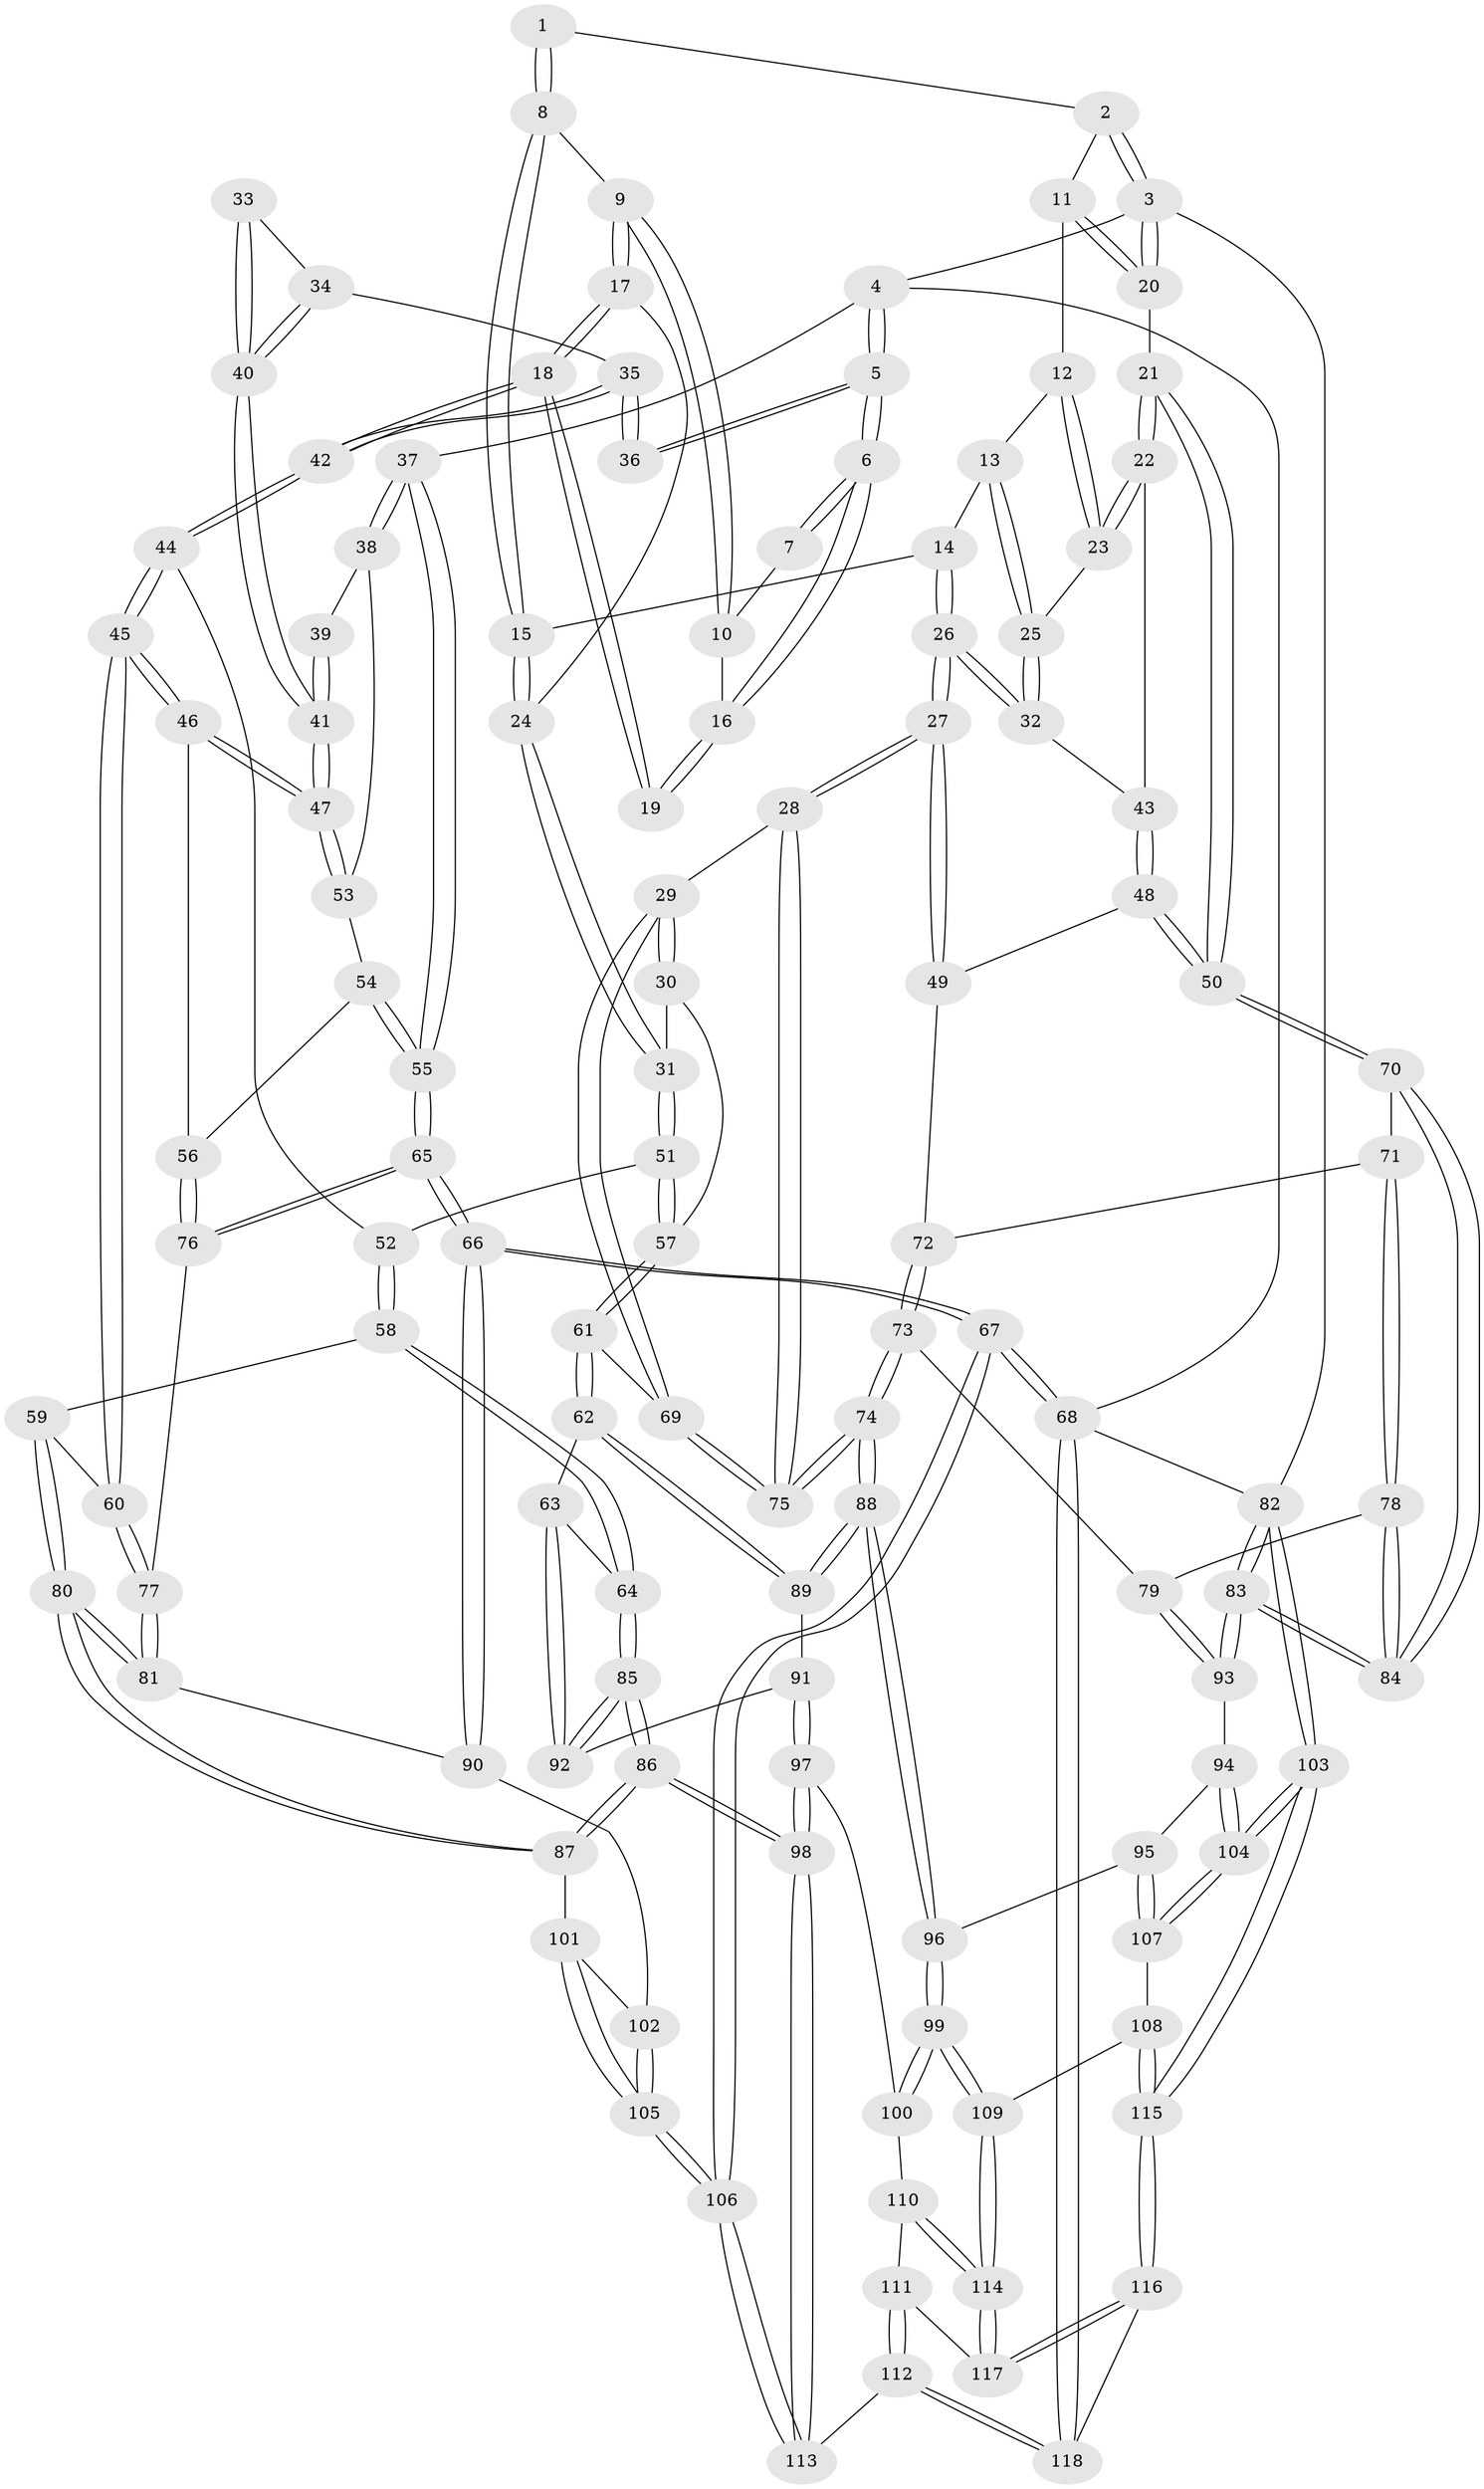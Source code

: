 // Generated by graph-tools (version 1.1) at 2025/11/02/27/25 16:11:52]
// undirected, 118 vertices, 292 edges
graph export_dot {
graph [start="1"]
  node [color=gray90,style=filled];
  1 [pos="+0.6430228044684543+0"];
  2 [pos="+0.7688622051622852+0"];
  3 [pos="+1+0"];
  4 [pos="+0+0"];
  5 [pos="+0+0"];
  6 [pos="+0+0"];
  7 [pos="+0.5379195030469942+0"];
  8 [pos="+0.5822927083189104+0.1064305774876737"];
  9 [pos="+0.4912337115579348+0.15346228955289068"];
  10 [pos="+0.4346409716095835+0.08718332738998015"];
  11 [pos="+0.7941338256801441+0.04633226356838487"];
  12 [pos="+0.7918865221941852+0.05893817027200785"];
  13 [pos="+0.7188123350352659+0.1583042023710468"];
  14 [pos="+0.6826640894488002+0.19021623699892556"];
  15 [pos="+0.6537502333722175+0.18611892385433118"];
  16 [pos="+0.34387290018705935+0.11332521334697401"];
  17 [pos="+0.4990270033734879+0.23668787648972842"];
  18 [pos="+0.32003657570863275+0.26436668270391284"];
  19 [pos="+0.3217294223572419+0.20554995916462762"];
  20 [pos="+1+0.2615215027709133"];
  21 [pos="+1+0.3088687470362109"];
  22 [pos="+0.8935943395688264+0.23552222969697356"];
  23 [pos="+0.8788153728688836+0.22813116664790353"];
  24 [pos="+0.5152287436031028+0.25137543501171"];
  25 [pos="+0.809789342248806+0.26484730729213696"];
  26 [pos="+0.7069462169923165+0.3650363842140652"];
  27 [pos="+0.70079303529414+0.3880929300018285"];
  28 [pos="+0.6916550724616917+0.39358218113471904"];
  29 [pos="+0.673946397105835+0.3988429885066158"];
  30 [pos="+0.5511862733412934+0.32098110663667356"];
  31 [pos="+0.5299631509420252+0.3009532871245519"];
  32 [pos="+0.7899213737172923+0.2895497747247684"];
  33 [pos="+0.116401269655762+0.2543395508237365"];
  34 [pos="+0.1954999019046711+0.26601613982254035"];
  35 [pos="+0.21706520495596804+0.2526805519804106"];
  36 [pos="+0.0970371460938486+0.07062360886476887"];
  37 [pos="+0+0"];
  38 [pos="+0+0.11834635152346261"];
  39 [pos="+0.10380238343812324+0.2506556188019828"];
  40 [pos="+0.14991637122046456+0.3241984812410706"];
  41 [pos="+0.13162700435331465+0.35212691710264404"];
  42 [pos="+0.31343732525837725+0.27374425571688304"];
  43 [pos="+0.8575849785668079+0.3215205473506546"];
  44 [pos="+0.3167457622778588+0.3340423582277687"];
  45 [pos="+0.1919287183750613+0.44215884996448035"];
  46 [pos="+0.12936094700564957+0.41417766894337044"];
  47 [pos="+0.1267822621708746+0.36355880772249655"];
  48 [pos="+0.856593642274959+0.36330484739649577"];
  49 [pos="+0.7872343627133453+0.4146643005821171"];
  50 [pos="+1+0.3095155615206509"];
  51 [pos="+0.40083554114523123+0.408036518483516"];
  52 [pos="+0.3935201938569276+0.40823684246312647"];
  53 [pos="+0+0.22588232807870237"];
  54 [pos="+0.038580570721681855+0.36119869984298314"];
  55 [pos="+0+0.26517362309431636"];
  56 [pos="+0.06986472525026634+0.4334351801700965"];
  57 [pos="+0.4845135620783602+0.45335637924076927"];
  58 [pos="+0.34694024346825514+0.5496104594170164"];
  59 [pos="+0.28674669045597384+0.5452095514015829"];
  60 [pos="+0.22610616425805782+0.5371028205314912"];
  61 [pos="+0.5636052441119295+0.530136344146849"];
  62 [pos="+0.5589509781847797+0.5428796567459967"];
  63 [pos="+0.42412065094525747+0.6057511500887638"];
  64 [pos="+0.4063522744987309+0.6119046643811628"];
  65 [pos="+0+0.5534155458777399"];
  66 [pos="+0+0.5980086005046132"];
  67 [pos="+0+1"];
  68 [pos="+0+1"];
  69 [pos="+0.588418132972308+0.5087915138714021"];
  70 [pos="+1+0.34550903686450757"];
  71 [pos="+0.980393496369995+0.4749383836721013"];
  72 [pos="+0.7992733024435847+0.4262759345858326"];
  73 [pos="+0.8471142507511743+0.6275288650014477"];
  74 [pos="+0.7937877829169521+0.6486557724929822"];
  75 [pos="+0.7612738688557442+0.6020413080636826"];
  76 [pos="+0+0.5119840691628098"];
  77 [pos="+0.1866416998796633+0.5928040654140592"];
  78 [pos="+0.894442657883357+0.5974170775596748"];
  79 [pos="+0.865640584111451+0.6273383977589791"];
  80 [pos="+0.28123400252576997+0.7688938391381585"];
  81 [pos="+0.17803968486820737+0.6435803256112046"];
  82 [pos="+1+1"];
  83 [pos="+1+0.7740353822957204"];
  84 [pos="+1+0.634694565291561"];
  85 [pos="+0.3696631791517446+0.7977802363249854"];
  86 [pos="+0.3481539494994506+0.8416311001089612"];
  87 [pos="+0.3245815185950132+0.8264763138207103"];
  88 [pos="+0.7775190549184402+0.6663931331684461"];
  89 [pos="+0.6112267389567532+0.6504672387728971"];
  90 [pos="+0.05131596187050271+0.7092916550100065"];
  91 [pos="+0.5907760350325054+0.6979985319042011"];
  92 [pos="+0.554911672949369+0.7074137057954529"];
  93 [pos="+0.9497180521988782+0.7080117515388427"];
  94 [pos="+0.9230184010595333+0.76190838710522"];
  95 [pos="+0.8447244441915973+0.7983586719497986"];
  96 [pos="+0.7692951488741427+0.7238444710916563"];
  97 [pos="+0.6197905817586759+0.7969684840758827"];
  98 [pos="+0.34912098238454903+0.8452151601590608"];
  99 [pos="+0.696675259495139+0.8305108705261731"];
  100 [pos="+0.6395544467344005+0.813607777744478"];
  101 [pos="+0.15899214315588875+0.8084175360096002"];
  102 [pos="+0.06703476459409162+0.7478812921785886"];
  103 [pos="+1+1"];
  104 [pos="+0.9344488412983516+0.927380491080459"];
  105 [pos="+0.006432597469473946+0.9695526726012689"];
  106 [pos="+0.003235073992495061+0.9761249322180572"];
  107 [pos="+0.8572794572483983+0.8810655989428092"];
  108 [pos="+0.7302717265806977+0.8865608556926443"];
  109 [pos="+0.7175043791386825+0.8803315951181786"];
  110 [pos="+0.5753361886011309+0.8919272812401222"];
  111 [pos="+0.5475822435105032+0.9189102904959289"];
  112 [pos="+0.3661982406282865+0.9131474763935974"];
  113 [pos="+0.3498744727579928+0.8625053032080497"];
  114 [pos="+0.6818544309395494+0.9262406114646976"];
  115 [pos="+0.956571740023436+1"];
  116 [pos="+0.6393054801651361+1"];
  117 [pos="+0.6396599757584949+0.9884001933596552"];
  118 [pos="+0.36180934815207183+1"];
  1 -- 2;
  1 -- 8;
  1 -- 8;
  2 -- 3;
  2 -- 3;
  2 -- 11;
  3 -- 4;
  3 -- 20;
  3 -- 20;
  3 -- 82;
  4 -- 5;
  4 -- 5;
  4 -- 37;
  4 -- 68;
  5 -- 6;
  5 -- 6;
  5 -- 36;
  5 -- 36;
  6 -- 7;
  6 -- 7;
  6 -- 16;
  6 -- 16;
  7 -- 10;
  8 -- 9;
  8 -- 15;
  8 -- 15;
  9 -- 10;
  9 -- 10;
  9 -- 17;
  9 -- 17;
  10 -- 16;
  11 -- 12;
  11 -- 20;
  11 -- 20;
  12 -- 13;
  12 -- 23;
  12 -- 23;
  13 -- 14;
  13 -- 25;
  13 -- 25;
  14 -- 15;
  14 -- 26;
  14 -- 26;
  15 -- 24;
  15 -- 24;
  16 -- 19;
  16 -- 19;
  17 -- 18;
  17 -- 18;
  17 -- 24;
  18 -- 19;
  18 -- 19;
  18 -- 42;
  18 -- 42;
  20 -- 21;
  21 -- 22;
  21 -- 22;
  21 -- 50;
  21 -- 50;
  22 -- 23;
  22 -- 23;
  22 -- 43;
  23 -- 25;
  24 -- 31;
  24 -- 31;
  25 -- 32;
  25 -- 32;
  26 -- 27;
  26 -- 27;
  26 -- 32;
  26 -- 32;
  27 -- 28;
  27 -- 28;
  27 -- 49;
  27 -- 49;
  28 -- 29;
  28 -- 75;
  28 -- 75;
  29 -- 30;
  29 -- 30;
  29 -- 69;
  29 -- 69;
  30 -- 31;
  30 -- 57;
  31 -- 51;
  31 -- 51;
  32 -- 43;
  33 -- 34;
  33 -- 40;
  33 -- 40;
  34 -- 35;
  34 -- 40;
  34 -- 40;
  35 -- 36;
  35 -- 36;
  35 -- 42;
  35 -- 42;
  37 -- 38;
  37 -- 38;
  37 -- 55;
  37 -- 55;
  38 -- 39;
  38 -- 53;
  39 -- 41;
  39 -- 41;
  40 -- 41;
  40 -- 41;
  41 -- 47;
  41 -- 47;
  42 -- 44;
  42 -- 44;
  43 -- 48;
  43 -- 48;
  44 -- 45;
  44 -- 45;
  44 -- 52;
  45 -- 46;
  45 -- 46;
  45 -- 60;
  45 -- 60;
  46 -- 47;
  46 -- 47;
  46 -- 56;
  47 -- 53;
  47 -- 53;
  48 -- 49;
  48 -- 50;
  48 -- 50;
  49 -- 72;
  50 -- 70;
  50 -- 70;
  51 -- 52;
  51 -- 57;
  51 -- 57;
  52 -- 58;
  52 -- 58;
  53 -- 54;
  54 -- 55;
  54 -- 55;
  54 -- 56;
  55 -- 65;
  55 -- 65;
  56 -- 76;
  56 -- 76;
  57 -- 61;
  57 -- 61;
  58 -- 59;
  58 -- 64;
  58 -- 64;
  59 -- 60;
  59 -- 80;
  59 -- 80;
  60 -- 77;
  60 -- 77;
  61 -- 62;
  61 -- 62;
  61 -- 69;
  62 -- 63;
  62 -- 89;
  62 -- 89;
  63 -- 64;
  63 -- 92;
  63 -- 92;
  64 -- 85;
  64 -- 85;
  65 -- 66;
  65 -- 66;
  65 -- 76;
  65 -- 76;
  66 -- 67;
  66 -- 67;
  66 -- 90;
  66 -- 90;
  67 -- 68;
  67 -- 68;
  67 -- 106;
  67 -- 106;
  68 -- 118;
  68 -- 118;
  68 -- 82;
  69 -- 75;
  69 -- 75;
  70 -- 71;
  70 -- 84;
  70 -- 84;
  71 -- 72;
  71 -- 78;
  71 -- 78;
  72 -- 73;
  72 -- 73;
  73 -- 74;
  73 -- 74;
  73 -- 79;
  74 -- 75;
  74 -- 75;
  74 -- 88;
  74 -- 88;
  76 -- 77;
  77 -- 81;
  77 -- 81;
  78 -- 79;
  78 -- 84;
  78 -- 84;
  79 -- 93;
  79 -- 93;
  80 -- 81;
  80 -- 81;
  80 -- 87;
  80 -- 87;
  81 -- 90;
  82 -- 83;
  82 -- 83;
  82 -- 103;
  82 -- 103;
  83 -- 84;
  83 -- 84;
  83 -- 93;
  83 -- 93;
  85 -- 86;
  85 -- 86;
  85 -- 92;
  85 -- 92;
  86 -- 87;
  86 -- 87;
  86 -- 98;
  86 -- 98;
  87 -- 101;
  88 -- 89;
  88 -- 89;
  88 -- 96;
  88 -- 96;
  89 -- 91;
  90 -- 102;
  91 -- 92;
  91 -- 97;
  91 -- 97;
  93 -- 94;
  94 -- 95;
  94 -- 104;
  94 -- 104;
  95 -- 96;
  95 -- 107;
  95 -- 107;
  96 -- 99;
  96 -- 99;
  97 -- 98;
  97 -- 98;
  97 -- 100;
  98 -- 113;
  98 -- 113;
  99 -- 100;
  99 -- 100;
  99 -- 109;
  99 -- 109;
  100 -- 110;
  101 -- 102;
  101 -- 105;
  101 -- 105;
  102 -- 105;
  102 -- 105;
  103 -- 104;
  103 -- 104;
  103 -- 115;
  103 -- 115;
  104 -- 107;
  104 -- 107;
  105 -- 106;
  105 -- 106;
  106 -- 113;
  106 -- 113;
  107 -- 108;
  108 -- 109;
  108 -- 115;
  108 -- 115;
  109 -- 114;
  109 -- 114;
  110 -- 111;
  110 -- 114;
  110 -- 114;
  111 -- 112;
  111 -- 112;
  111 -- 117;
  112 -- 113;
  112 -- 118;
  112 -- 118;
  114 -- 117;
  114 -- 117;
  115 -- 116;
  115 -- 116;
  116 -- 117;
  116 -- 117;
  116 -- 118;
}
